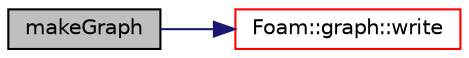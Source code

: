 digraph "makeGraph"
{
  bgcolor="transparent";
  edge [fontname="Helvetica",fontsize="10",labelfontname="Helvetica",labelfontsize="10"];
  node [fontname="Helvetica",fontsize="10",shape=record];
  rankdir="LR";
  Node144392 [label="makeGraph",height=0.2,width=0.4,color="black", fillcolor="grey75", style="filled", fontcolor="black"];
  Node144392 -> Node144393 [color="midnightblue",fontsize="10",style="solid",fontname="Helvetica"];
  Node144393 [label="Foam::graph::write",height=0.2,width=0.4,color="red",URL="$a27813.html#a8e266c1d71e1756c7c2c6f66b57ac4f1",tooltip="Write graph to stream in given format. "];
}
